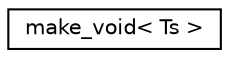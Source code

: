 digraph "Graphical Class Hierarchy"
{
 // LATEX_PDF_SIZE
  edge [fontname="Helvetica",fontsize="10",labelfontname="Helvetica",labelfontsize="10"];
  node [fontname="Helvetica",fontsize="10",shape=record];
  rankdir="LR";
  Node0 [label="make_void\< Ts \>",height=0.2,width=0.4,color="black", fillcolor="white", style="filled",URL="$structdetail_1_1make__void.html",tooltip=" "];
}
